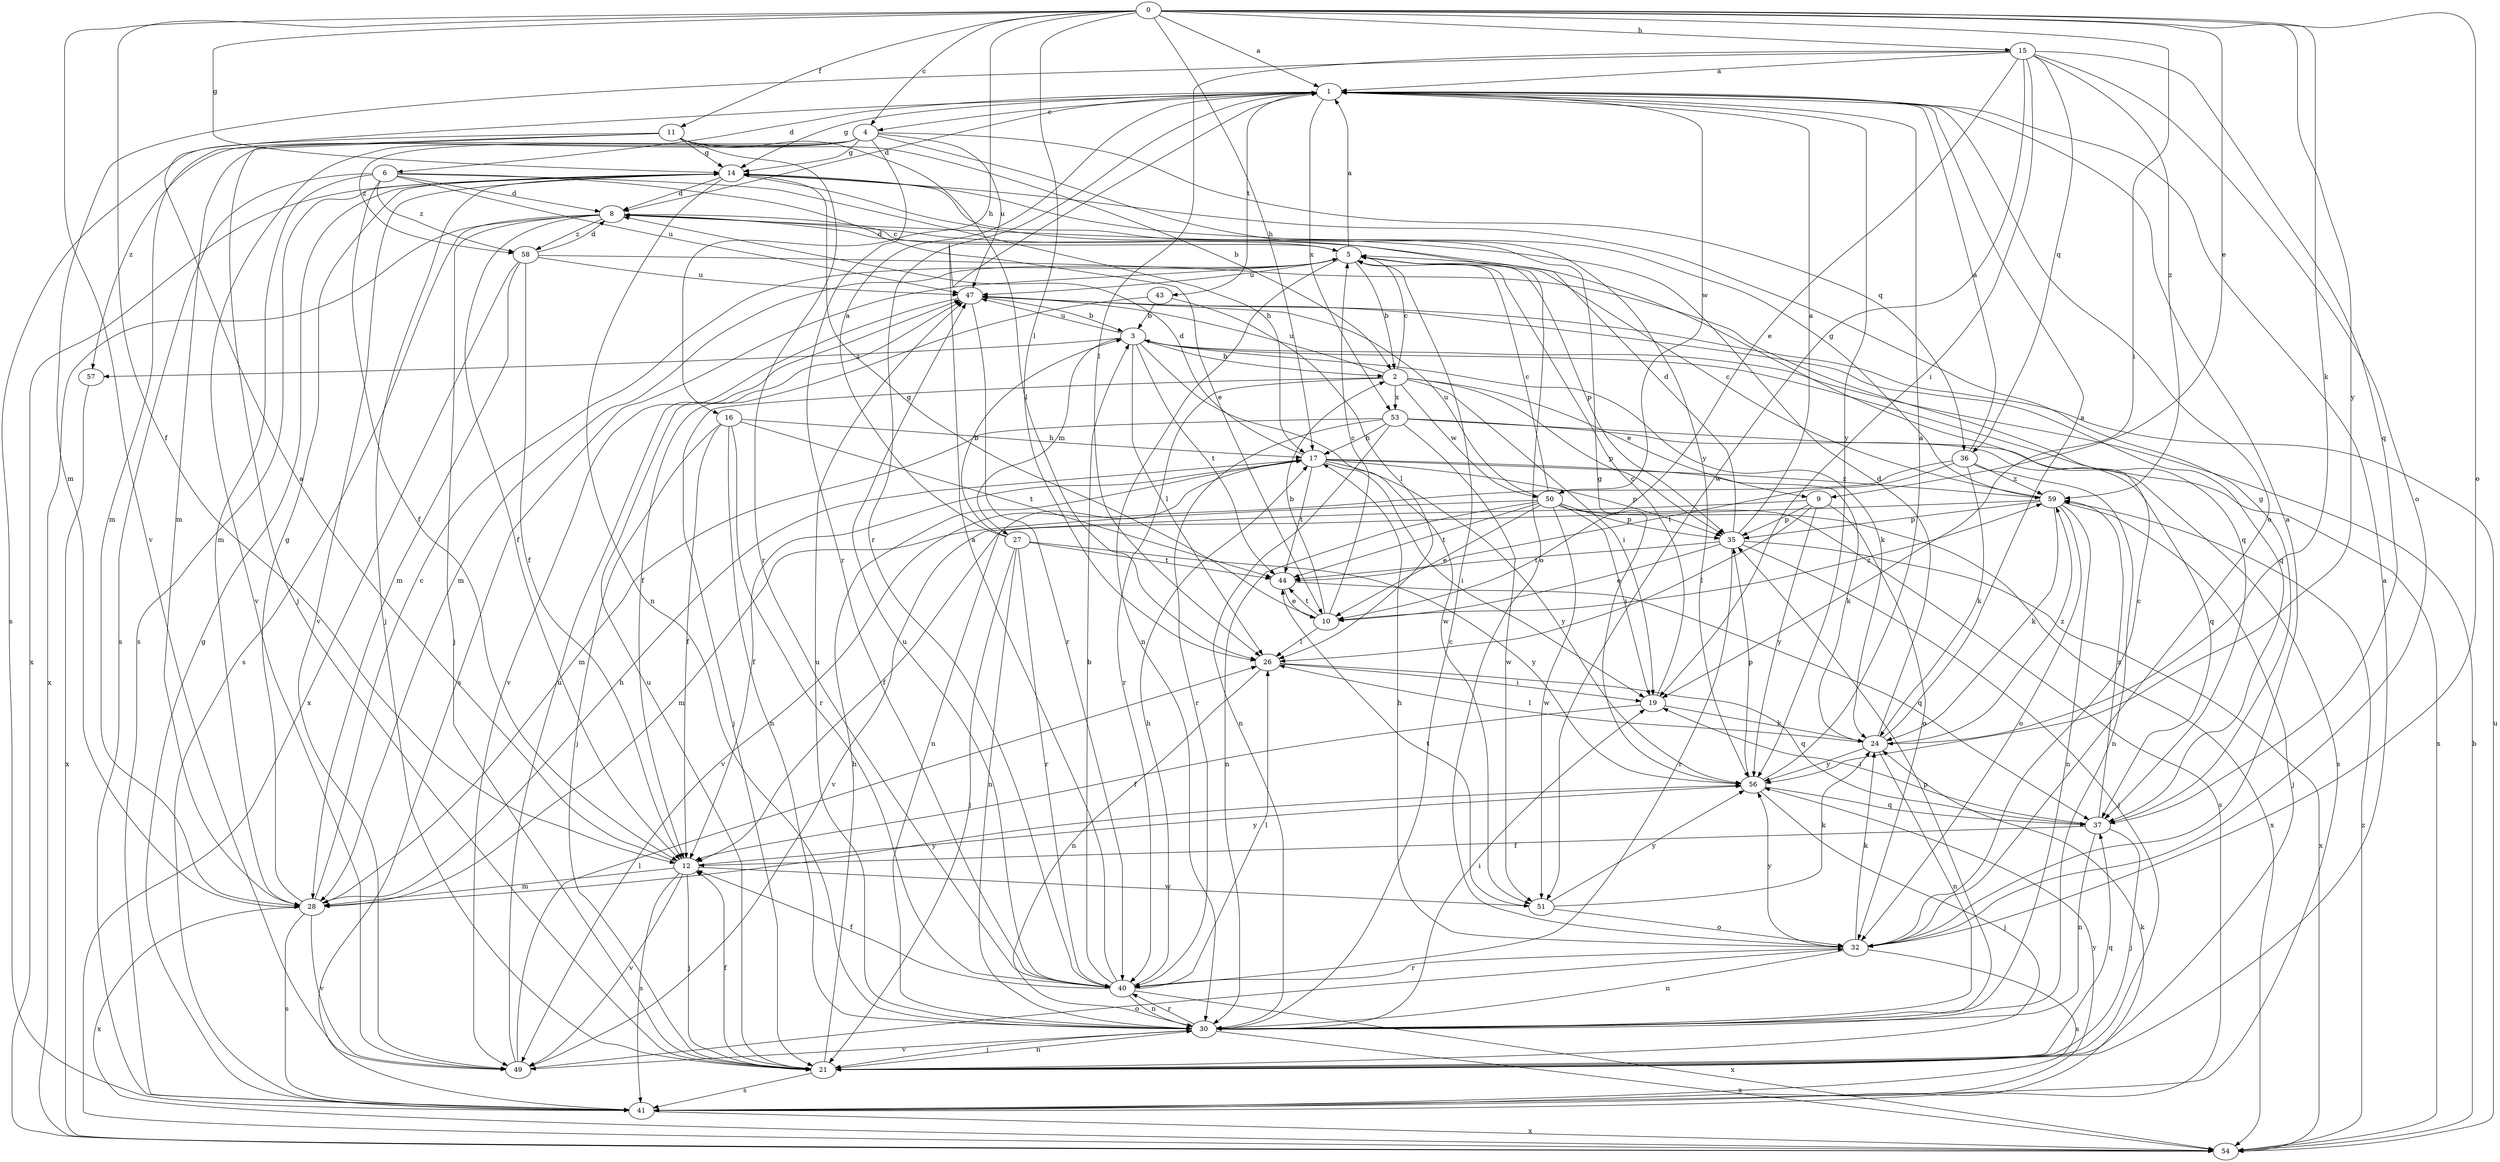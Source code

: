 strict digraph  {
0;
1;
2;
3;
4;
5;
6;
8;
9;
10;
11;
12;
14;
15;
16;
17;
19;
21;
24;
26;
27;
28;
30;
32;
35;
36;
37;
40;
41;
43;
44;
47;
49;
50;
51;
53;
54;
56;
57;
58;
59;
0 -> 1  [label=a];
0 -> 4  [label=c];
0 -> 9  [label=e];
0 -> 11  [label=f];
0 -> 12  [label=f];
0 -> 14  [label=g];
0 -> 15  [label=h];
0 -> 16  [label=h];
0 -> 17  [label=h];
0 -> 19  [label=i];
0 -> 24  [label=k];
0 -> 26  [label=l];
0 -> 32  [label=o];
0 -> 49  [label=v];
0 -> 56  [label=y];
1 -> 4  [label=c];
1 -> 6  [label=d];
1 -> 8  [label=d];
1 -> 14  [label=g];
1 -> 32  [label=o];
1 -> 40  [label=r];
1 -> 43  [label=t];
1 -> 50  [label=w];
1 -> 53  [label=x];
1 -> 56  [label=y];
2 -> 5  [label=c];
2 -> 9  [label=e];
2 -> 19  [label=i];
2 -> 21  [label=j];
2 -> 35  [label=p];
2 -> 40  [label=r];
2 -> 47  [label=u];
2 -> 50  [label=w];
2 -> 53  [label=x];
3 -> 2  [label=b];
3 -> 24  [label=k];
3 -> 26  [label=l];
3 -> 27  [label=m];
3 -> 44  [label=t];
3 -> 47  [label=u];
3 -> 51  [label=w];
3 -> 54  [label=x];
3 -> 57  [label=z];
4 -> 14  [label=g];
4 -> 28  [label=m];
4 -> 36  [label=q];
4 -> 40  [label=r];
4 -> 47  [label=u];
4 -> 49  [label=v];
4 -> 56  [label=y];
4 -> 57  [label=z];
4 -> 58  [label=z];
5 -> 1  [label=a];
5 -> 2  [label=b];
5 -> 8  [label=d];
5 -> 28  [label=m];
5 -> 30  [label=n];
5 -> 35  [label=p];
5 -> 41  [label=s];
5 -> 47  [label=u];
6 -> 8  [label=d];
6 -> 10  [label=e];
6 -> 12  [label=f];
6 -> 17  [label=h];
6 -> 28  [label=m];
6 -> 41  [label=s];
6 -> 47  [label=u];
6 -> 58  [label=z];
8 -> 5  [label=c];
8 -> 12  [label=f];
8 -> 21  [label=j];
8 -> 41  [label=s];
8 -> 54  [label=x];
8 -> 58  [label=z];
9 -> 26  [label=l];
9 -> 32  [label=o];
9 -> 35  [label=p];
9 -> 49  [label=v];
9 -> 56  [label=y];
10 -> 2  [label=b];
10 -> 5  [label=c];
10 -> 14  [label=g];
10 -> 26  [label=l];
10 -> 44  [label=t];
10 -> 59  [label=z];
11 -> 2  [label=b];
11 -> 14  [label=g];
11 -> 21  [label=j];
11 -> 26  [label=l];
11 -> 28  [label=m];
11 -> 40  [label=r];
11 -> 41  [label=s];
12 -> 1  [label=a];
12 -> 21  [label=j];
12 -> 28  [label=m];
12 -> 41  [label=s];
12 -> 49  [label=v];
12 -> 51  [label=w];
12 -> 56  [label=y];
14 -> 8  [label=d];
14 -> 21  [label=j];
14 -> 30  [label=n];
14 -> 32  [label=o];
14 -> 41  [label=s];
14 -> 49  [label=v];
14 -> 54  [label=x];
15 -> 1  [label=a];
15 -> 10  [label=e];
15 -> 19  [label=i];
15 -> 26  [label=l];
15 -> 28  [label=m];
15 -> 32  [label=o];
15 -> 36  [label=q];
15 -> 37  [label=q];
15 -> 51  [label=w];
15 -> 59  [label=z];
16 -> 12  [label=f];
16 -> 17  [label=h];
16 -> 21  [label=j];
16 -> 30  [label=n];
16 -> 40  [label=r];
16 -> 44  [label=t];
17 -> 8  [label=d];
17 -> 12  [label=f];
17 -> 19  [label=i];
17 -> 24  [label=k];
17 -> 30  [label=n];
17 -> 35  [label=p];
17 -> 44  [label=t];
17 -> 56  [label=y];
17 -> 59  [label=z];
19 -> 5  [label=c];
19 -> 12  [label=f];
19 -> 24  [label=k];
21 -> 1  [label=a];
21 -> 12  [label=f];
21 -> 17  [label=h];
21 -> 30  [label=n];
21 -> 37  [label=q];
21 -> 41  [label=s];
21 -> 47  [label=u];
24 -> 1  [label=a];
24 -> 8  [label=d];
24 -> 26  [label=l];
24 -> 30  [label=n];
24 -> 56  [label=y];
24 -> 59  [label=z];
26 -> 19  [label=i];
26 -> 30  [label=n];
26 -> 37  [label=q];
27 -> 1  [label=a];
27 -> 3  [label=b];
27 -> 21  [label=j];
27 -> 30  [label=n];
27 -> 40  [label=r];
27 -> 44  [label=t];
27 -> 56  [label=y];
28 -> 5  [label=c];
28 -> 14  [label=g];
28 -> 17  [label=h];
28 -> 41  [label=s];
28 -> 49  [label=v];
28 -> 54  [label=x];
28 -> 56  [label=y];
30 -> 5  [label=c];
30 -> 19  [label=i];
30 -> 21  [label=j];
30 -> 35  [label=p];
30 -> 40  [label=r];
30 -> 47  [label=u];
30 -> 49  [label=v];
30 -> 54  [label=x];
32 -> 1  [label=a];
32 -> 5  [label=c];
32 -> 17  [label=h];
32 -> 24  [label=k];
32 -> 30  [label=n];
32 -> 40  [label=r];
32 -> 41  [label=s];
32 -> 56  [label=y];
35 -> 1  [label=a];
35 -> 8  [label=d];
35 -> 10  [label=e];
35 -> 21  [label=j];
35 -> 40  [label=r];
35 -> 44  [label=t];
35 -> 54  [label=x];
36 -> 1  [label=a];
36 -> 24  [label=k];
36 -> 30  [label=n];
36 -> 44  [label=t];
36 -> 49  [label=v];
36 -> 59  [label=z];
37 -> 12  [label=f];
37 -> 14  [label=g];
37 -> 19  [label=i];
37 -> 21  [label=j];
37 -> 30  [label=n];
37 -> 59  [label=z];
40 -> 1  [label=a];
40 -> 3  [label=b];
40 -> 12  [label=f];
40 -> 17  [label=h];
40 -> 26  [label=l];
40 -> 30  [label=n];
40 -> 47  [label=u];
40 -> 54  [label=x];
41 -> 14  [label=g];
41 -> 24  [label=k];
41 -> 54  [label=x];
41 -> 56  [label=y];
43 -> 3  [label=b];
43 -> 12  [label=f];
43 -> 26  [label=l];
44 -> 10  [label=e];
44 -> 37  [label=q];
47 -> 3  [label=b];
47 -> 37  [label=q];
47 -> 40  [label=r];
47 -> 49  [label=v];
49 -> 26  [label=l];
49 -> 32  [label=o];
49 -> 47  [label=u];
50 -> 5  [label=c];
50 -> 10  [label=e];
50 -> 19  [label=i];
50 -> 28  [label=m];
50 -> 30  [label=n];
50 -> 35  [label=p];
50 -> 41  [label=s];
50 -> 44  [label=t];
50 -> 47  [label=u];
50 -> 51  [label=w];
50 -> 54  [label=x];
51 -> 24  [label=k];
51 -> 32  [label=o];
51 -> 44  [label=t];
51 -> 56  [label=y];
53 -> 17  [label=h];
53 -> 28  [label=m];
53 -> 30  [label=n];
53 -> 37  [label=q];
53 -> 40  [label=r];
53 -> 41  [label=s];
53 -> 51  [label=w];
54 -> 3  [label=b];
54 -> 47  [label=u];
54 -> 59  [label=z];
56 -> 1  [label=a];
56 -> 14  [label=g];
56 -> 21  [label=j];
56 -> 35  [label=p];
56 -> 37  [label=q];
57 -> 54  [label=x];
58 -> 8  [label=d];
58 -> 12  [label=f];
58 -> 28  [label=m];
58 -> 37  [label=q];
58 -> 47  [label=u];
58 -> 54  [label=x];
59 -> 5  [label=c];
59 -> 12  [label=f];
59 -> 14  [label=g];
59 -> 21  [label=j];
59 -> 24  [label=k];
59 -> 30  [label=n];
59 -> 32  [label=o];
59 -> 35  [label=p];
}
